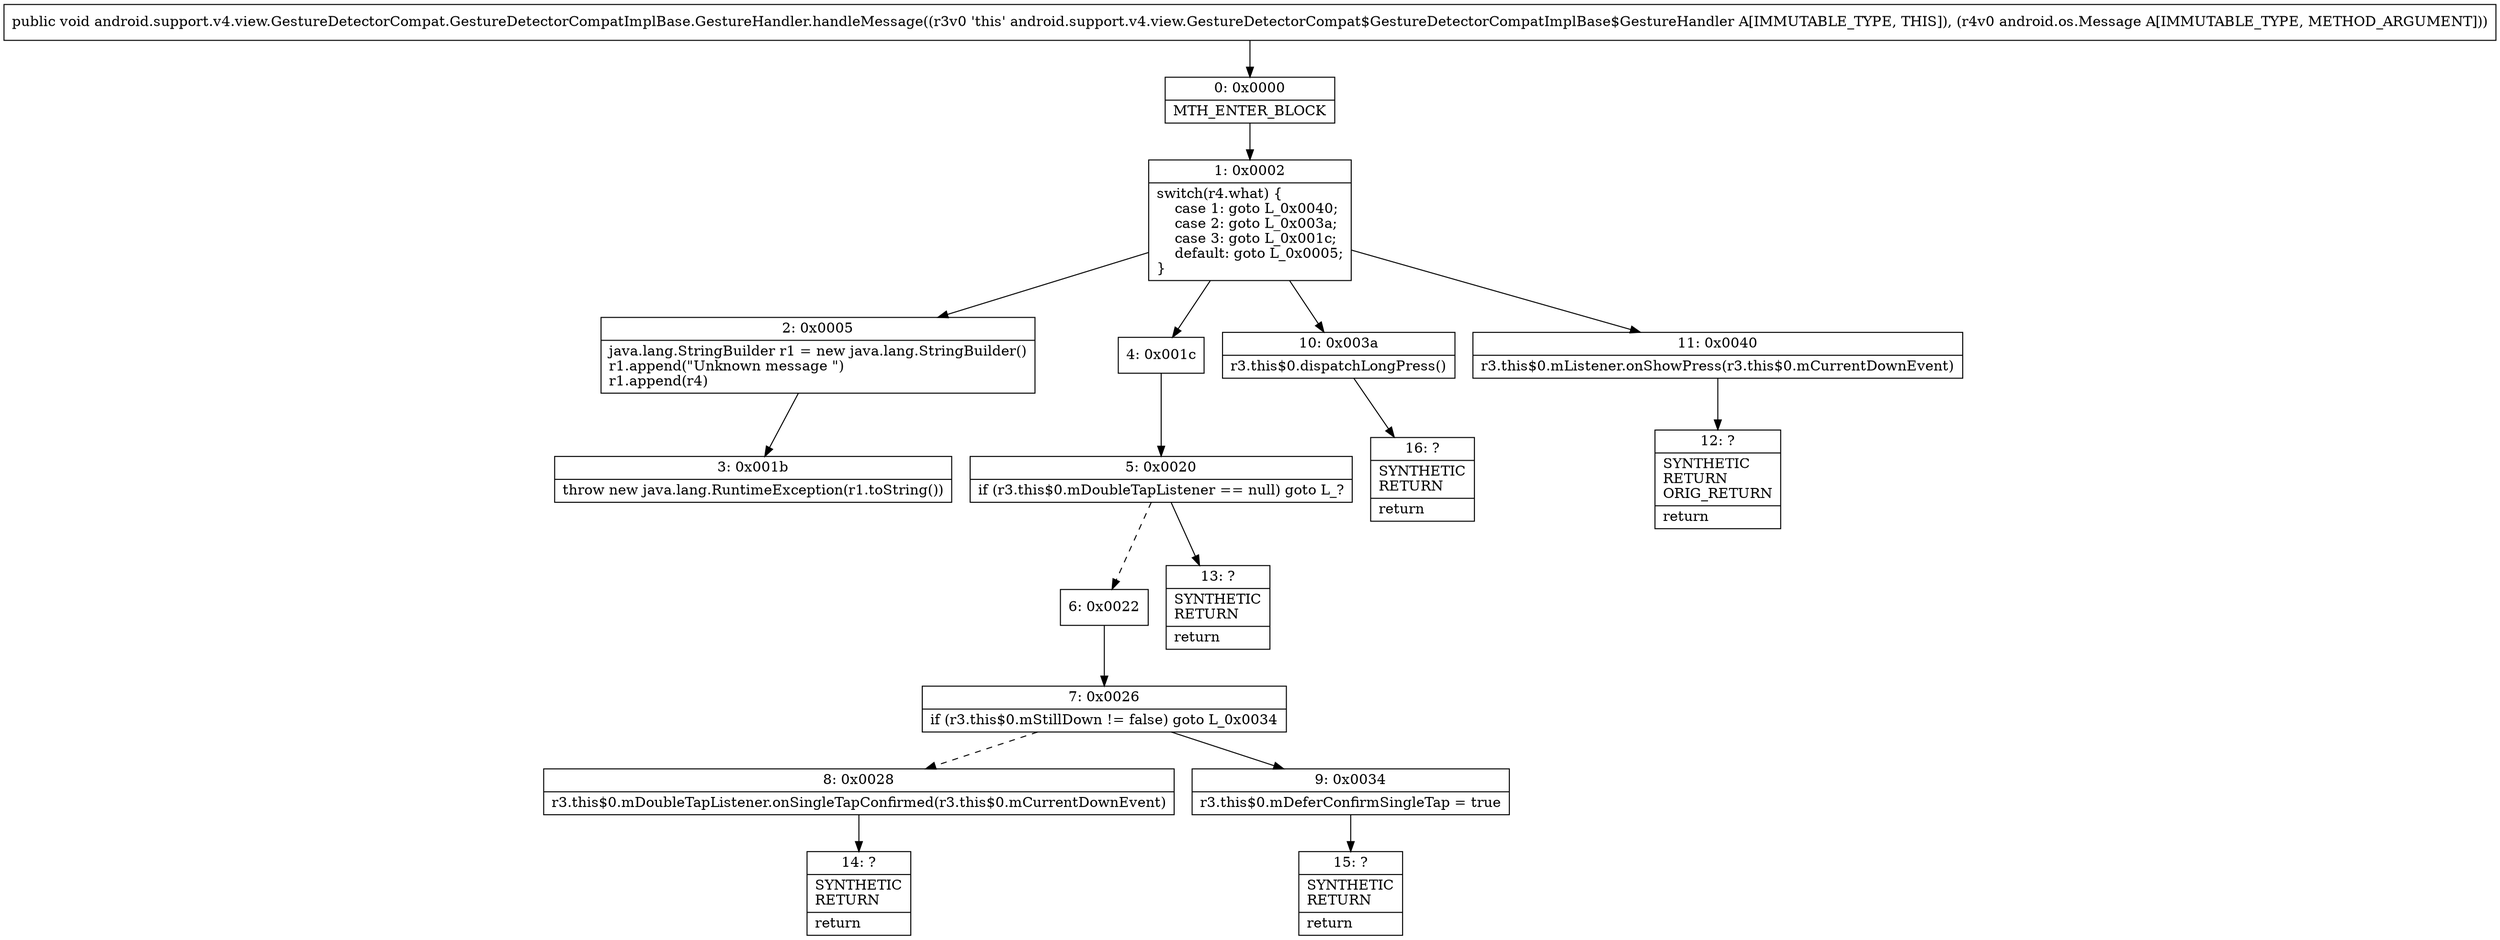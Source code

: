 digraph "CFG forandroid.support.v4.view.GestureDetectorCompat.GestureDetectorCompatImplBase.GestureHandler.handleMessage(Landroid\/os\/Message;)V" {
Node_0 [shape=record,label="{0\:\ 0x0000|MTH_ENTER_BLOCK\l}"];
Node_1 [shape=record,label="{1\:\ 0x0002|switch(r4.what) \{\l    case 1: goto L_0x0040;\l    case 2: goto L_0x003a;\l    case 3: goto L_0x001c;\l    default: goto L_0x0005;\l\}\l}"];
Node_2 [shape=record,label="{2\:\ 0x0005|java.lang.StringBuilder r1 = new java.lang.StringBuilder()\lr1.append(\"Unknown message \")\lr1.append(r4)\l}"];
Node_3 [shape=record,label="{3\:\ 0x001b|throw new java.lang.RuntimeException(r1.toString())\l}"];
Node_4 [shape=record,label="{4\:\ 0x001c}"];
Node_5 [shape=record,label="{5\:\ 0x0020|if (r3.this$0.mDoubleTapListener == null) goto L_?\l}"];
Node_6 [shape=record,label="{6\:\ 0x0022}"];
Node_7 [shape=record,label="{7\:\ 0x0026|if (r3.this$0.mStillDown != false) goto L_0x0034\l}"];
Node_8 [shape=record,label="{8\:\ 0x0028|r3.this$0.mDoubleTapListener.onSingleTapConfirmed(r3.this$0.mCurrentDownEvent)\l}"];
Node_9 [shape=record,label="{9\:\ 0x0034|r3.this$0.mDeferConfirmSingleTap = true\l}"];
Node_10 [shape=record,label="{10\:\ 0x003a|r3.this$0.dispatchLongPress()\l}"];
Node_11 [shape=record,label="{11\:\ 0x0040|r3.this$0.mListener.onShowPress(r3.this$0.mCurrentDownEvent)\l}"];
Node_12 [shape=record,label="{12\:\ ?|SYNTHETIC\lRETURN\lORIG_RETURN\l|return\l}"];
Node_13 [shape=record,label="{13\:\ ?|SYNTHETIC\lRETURN\l|return\l}"];
Node_14 [shape=record,label="{14\:\ ?|SYNTHETIC\lRETURN\l|return\l}"];
Node_15 [shape=record,label="{15\:\ ?|SYNTHETIC\lRETURN\l|return\l}"];
Node_16 [shape=record,label="{16\:\ ?|SYNTHETIC\lRETURN\l|return\l}"];
MethodNode[shape=record,label="{public void android.support.v4.view.GestureDetectorCompat.GestureDetectorCompatImplBase.GestureHandler.handleMessage((r3v0 'this' android.support.v4.view.GestureDetectorCompat$GestureDetectorCompatImplBase$GestureHandler A[IMMUTABLE_TYPE, THIS]), (r4v0 android.os.Message A[IMMUTABLE_TYPE, METHOD_ARGUMENT])) }"];
MethodNode -> Node_0;
Node_0 -> Node_1;
Node_1 -> Node_2;
Node_1 -> Node_4;
Node_1 -> Node_10;
Node_1 -> Node_11;
Node_2 -> Node_3;
Node_4 -> Node_5;
Node_5 -> Node_6[style=dashed];
Node_5 -> Node_13;
Node_6 -> Node_7;
Node_7 -> Node_8[style=dashed];
Node_7 -> Node_9;
Node_8 -> Node_14;
Node_9 -> Node_15;
Node_10 -> Node_16;
Node_11 -> Node_12;
}

